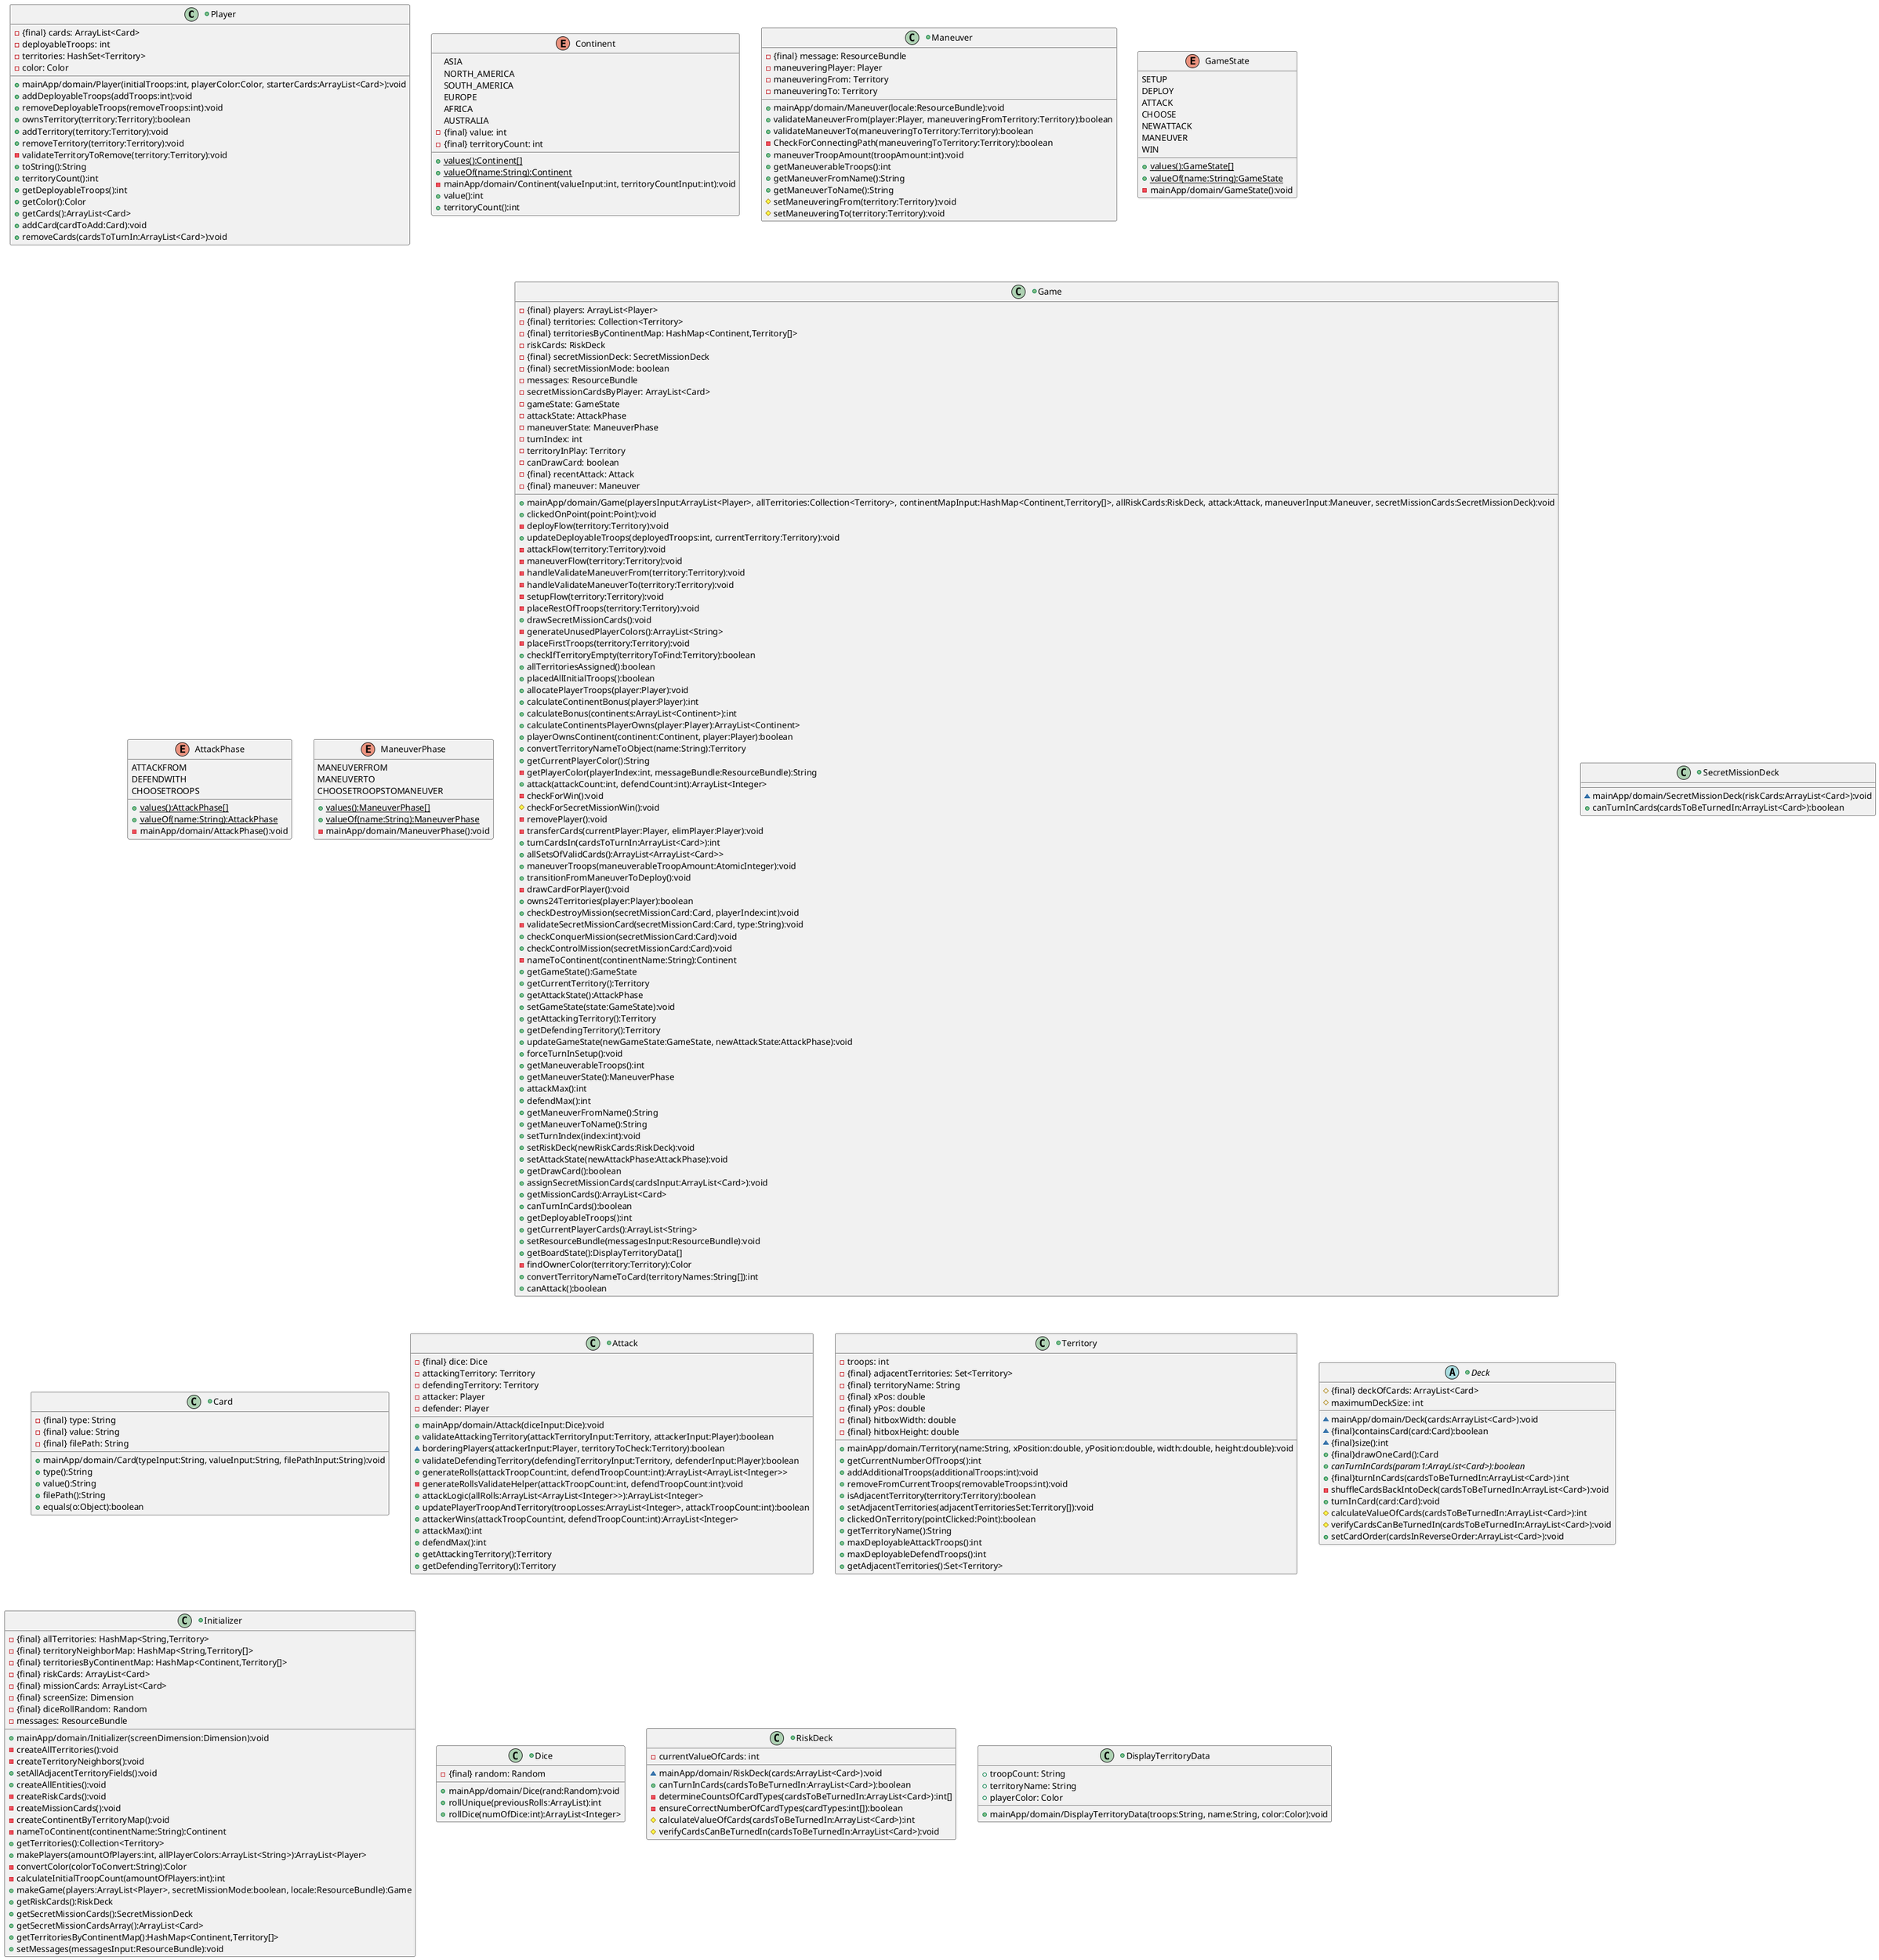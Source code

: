 @startuml
+class Player{
	-{final} cards: ArrayList<Card>
	- deployableTroops: int
	- territories: HashSet<Territory>
	- color: Color
	+mainApp/domain/Player(initialTroops:int, playerColor:Color, starterCards:ArrayList<Card>):void
	+addDeployableTroops(addTroops:int):void
	+removeDeployableTroops(removeTroops:int):void
	+ownsTerritory(territory:Territory):boolean
	+addTerritory(territory:Territory):void
	+removeTerritory(territory:Territory):void
	-validateTerritoryToRemove(territory:Territory):void
	+toString():String
	+territoryCount():int
	+getDeployableTroops():int
	+getColor():Color
	+getCards():ArrayList<Card>
	+addCard(cardToAdd:Card):void
	+removeCards(cardsToTurnIn:ArrayList<Card>):void
	}

enum Continent{
	ASIA
	NORTH_AMERICA
	SOUTH_AMERICA
	EUROPE
	AFRICA
	AUSTRALIA
	-{final} value: int
	-{final} territoryCount: int
	+{static}values():Continent[]
	+{static}valueOf(name:String):Continent
	-mainApp/domain/Continent(valueInput:int, territoryCountInput:int):void
	+value():int
	+territoryCount():int
	}

+class Maneuver{
	-{final} message: ResourceBundle
	- maneuveringPlayer: Player
	- maneuveringFrom: Territory
	- maneuveringTo: Territory
	+mainApp/domain/Maneuver(locale:ResourceBundle):void
	+validateManeuverFrom(player:Player, maneuveringFromTerritory:Territory):boolean
	+validateManeuverTo(maneuveringToTerritory:Territory):boolean
	-CheckForConnectingPath(maneuveringToTerritory:Territory):boolean
	+maneuverTroopAmount(troopAmount:int):void
	+getManeuverableTroops():int
	+getManeuverFromName():String
	+getManeuverToName():String
	#setManeuveringFrom(territory:Territory):void
	#setManeuveringTo(territory:Territory):void
	}

enum GameState{
	SETUP
	DEPLOY
	ATTACK
	CHOOSE
	NEWATTACK
	MANEUVER
	WIN
	+{static}values():GameState[]
	+{static}valueOf(name:String):GameState
	-mainApp/domain/GameState():void
	}

enum AttackPhase{
	ATTACKFROM
	DEFENDWITH
	CHOOSETROOPS
	+{static}values():AttackPhase[]
	+{static}valueOf(name:String):AttackPhase
	-mainApp/domain/AttackPhase():void
	}

enum ManeuverPhase{
	MANEUVERFROM
	MANEUVERTO
	CHOOSETROOPSTOMANEUVER
	+{static}values():ManeuverPhase[]
	+{static}valueOf(name:String):ManeuverPhase
	-mainApp/domain/ManeuverPhase():void
	}

+class Game{
	-{final} players: ArrayList<Player>
	-{final} territories: Collection<Territory>
	-{final} territoriesByContinentMap: HashMap<Continent,Territory[]>
	- riskCards: RiskDeck
	-{final} secretMissionDeck: SecretMissionDeck
	-{final} secretMissionMode: boolean
	- messages: ResourceBundle
	- secretMissionCardsByPlayer: ArrayList<Card>
	- gameState: GameState
	- attackState: AttackPhase
	- maneuverState: ManeuverPhase
	- turnIndex: int
	- territoryInPlay: Territory
	- canDrawCard: boolean
	-{final} recentAttack: Attack
	-{final} maneuver: Maneuver
	+mainApp/domain/Game(playersInput:ArrayList<Player>, allTerritories:Collection<Territory>, continentMapInput:HashMap<Continent,Territory[]>, allRiskCards:RiskDeck, attack:Attack, maneuverInput:Maneuver, secretMissionCards:SecretMissionDeck):void
	+clickedOnPoint(point:Point):void
	-deployFlow(territory:Territory):void
	+updateDeployableTroops(deployedTroops:int, currentTerritory:Territory):void
	-attackFlow(territory:Territory):void
	-maneuverFlow(territory:Territory):void
	-handleValidateManeuverFrom(territory:Territory):void
	-handleValidateManeuverTo(territory:Territory):void
	-setupFlow(territory:Territory):void
	-placeRestOfTroops(territory:Territory):void
	+drawSecretMissionCards():void
	-generateUnusedPlayerColors():ArrayList<String>
	-placeFirstTroops(territory:Territory):void
	+checkIfTerritoryEmpty(territoryToFind:Territory):boolean
	+allTerritoriesAssigned():boolean
	+placedAllInitialTroops():boolean
	+allocatePlayerTroops(player:Player):void
	+calculateContinentBonus(player:Player):int
	+calculateBonus(continents:ArrayList<Continent>):int
	+calculateContinentsPlayerOwns(player:Player):ArrayList<Continent>
	+playerOwnsContinent(continent:Continent, player:Player):boolean
	+convertTerritoryNameToObject(name:String):Territory
	+getCurrentPlayerColor():String
	-getPlayerColor(playerIndex:int, messageBundle:ResourceBundle):String
	+attack(attackCount:int, defendCount:int):ArrayList<Integer>
	-checkForWin():void
	#checkForSecretMissionWin():void
	-removePlayer():void
	-transferCards(currentPlayer:Player, elimPlayer:Player):void
	+turnCardsIn(cardsToTurnIn:ArrayList<Card>):int
	+allSetsOfValidCards():ArrayList<ArrayList<Card>>
	+maneuverTroops(maneuverableTroopAmount:AtomicInteger):void
	+transitionFromManeuverToDeploy():void
	-drawCardForPlayer():void
	+owns24Territories(player:Player):boolean
	+checkDestroyMission(secretMissionCard:Card, playerIndex:int):void
	-validateSecretMissionCard(secretMissionCard:Card, type:String):void
	+checkConquerMission(secretMissionCard:Card):void
	+checkControlMission(secretMissionCard:Card):void
	-nameToContinent(continentName:String):Continent
	+getGameState():GameState
	+getCurrentTerritory():Territory
	+getAttackState():AttackPhase
	+setGameState(state:GameState):void
	+getAttackingTerritory():Territory
	+getDefendingTerritory():Territory
	+updateGameState(newGameState:GameState, newAttackState:AttackPhase):void
	+forceTurnInSetup():void
	+getManeuverableTroops():int
	+getManeuverState():ManeuverPhase
	+attackMax():int
	+defendMax():int
	+getManeuverFromName():String
	+getManeuverToName():String
	+setTurnIndex(index:int):void
	+setRiskDeck(newRiskCards:RiskDeck):void
	+setAttackState(newAttackPhase:AttackPhase):void
	+getDrawCard():boolean
	+assignSecretMissionCards(cardsInput:ArrayList<Card>):void
	+getMissionCards():ArrayList<Card>
	+canTurnInCards():boolean
	+getDeployableTroops():int
	+getCurrentPlayerCards():ArrayList<String>
	+setResourceBundle(messagesInput:ResourceBundle):void
	+getBoardState():DisplayTerritoryData[]
	-findOwnerColor(territory:Territory):Color
	+convertTerritoryNameToCard(territoryNames:String[]):int
	+canAttack():boolean
	}

+class SecretMissionDeck{
	~mainApp/domain/SecretMissionDeck(riskCards:ArrayList<Card>):void
	+canTurnInCards(cardsToBeTurnedIn:ArrayList<Card>):boolean
	}

+class Card{
	-{final} type: String
	-{final} value: String
	-{final} filePath: String
	+mainApp/domain/Card(typeInput:String, valueInput:String, filePathInput:String):void
	+type():String
	+value():String
	+filePath():String
	+equals(o:Object):boolean
	}

+class Attack{
	-{final} dice: Dice
	- attackingTerritory: Territory
	- defendingTerritory: Territory
	- attacker: Player
	- defender: Player
	+mainApp/domain/Attack(diceInput:Dice):void
	+validateAttackingTerritory(attackTerritoryInput:Territory, attackerInput:Player):boolean
	~borderingPlayers(attackerInput:Player, territoryToCheck:Territory):boolean
	+validateDefendingTerritory(defendingTerritoryInput:Territory, defenderInput:Player):boolean
	+generateRolls(attackTroopCount:int, defendTroopCount:int):ArrayList<ArrayList<Integer>>
	-generateRollsValidateHelper(attackTroopCount:int, defendTroopCount:int):void
	+attackLogic(allRolls:ArrayList<ArrayList<Integer>>):ArrayList<Integer>
	+updatePlayerTroopAndTerritory(troopLosses:ArrayList<Integer>, attackTroopCount:int):boolean
	+attackerWins(attackTroopCount:int, defendTroopCount:int):ArrayList<Integer>
	+attackMax():int
	+defendMax():int
	+getAttackingTerritory():Territory
	+getDefendingTerritory():Territory
	}

+class Territory{
	- troops: int
	-{final} adjacentTerritories: Set<Territory>
	-{final} territoryName: String
	-{final} xPos: double
	-{final} yPos: double
	-{final} hitboxWidth: double
	-{final} hitboxHeight: double
	+mainApp/domain/Territory(name:String, xPosition:double, yPosition:double, width:double, height:double):void
	+getCurrentNumberOfTroops():int
	+addAdditionalTroops(additionalTroops:int):void
	+removeFromCurrentTroops(removableTroops:int):void
	+isAdjacentTerritory(territory:Territory):boolean
	+setAdjacentTerritories(adjacentTerritoriesSet:Territory[]):void
	+clickedOnTerritory(pointClicked:Point):boolean
	+getTerritoryName():String
	+maxDeployableAttackTroops():int
	+maxDeployableDefendTroops():int
	+getAdjacentTerritories():Set<Territory>
	}

+abstract class Deck{
	#{final} deckOfCards: ArrayList<Card>
	# maximumDeckSize: int
	~mainApp/domain/Deck(cards:ArrayList<Card>):void
	~{final}containsCard(card:Card):boolean
	~{final}size():int
	+{final}drawOneCard():Card
	+{abstract}canTurnInCards(param1:ArrayList<Card>):boolean
	+{final}turnInCards(cardsToBeTurnedIn:ArrayList<Card>):int
	-shuffleCardsBackIntoDeck(cardsToBeTurnedIn:ArrayList<Card>):void
	+turnInCard(card:Card):void
	#calculateValueOfCards(cardsToBeTurnedIn:ArrayList<Card>):int
	#verifyCardsCanBeTurnedIn(cardsToBeTurnedIn:ArrayList<Card>):void
	+setCardOrder(cardsInReverseOrder:ArrayList<Card>):void
	}

+class Initializer{
	-{final} allTerritories: HashMap<String,Territory>
	-{final} territoryNeighborMap: HashMap<String,Territory[]>
	-{final} territoriesByContinentMap: HashMap<Continent,Territory[]>
	-{final} riskCards: ArrayList<Card>
	-{final} missionCards: ArrayList<Card>
	-{final} screenSize: Dimension
	-{final} diceRollRandom: Random
	- messages: ResourceBundle
	+mainApp/domain/Initializer(screenDimension:Dimension):void
	-createAllTerritories():void
	-createTerritoryNeighbors():void
	+setAllAdjacentTerritoryFields():void
	+createAllEntities():void
	-createRiskCards():void
	-createMissionCards():void
	-createContinentByTerritoryMap():void
	-nameToContinent(continentName:String):Continent
	+getTerritories():Collection<Territory>
	+makePlayers(amountOfPlayers:int, allPlayerColors:ArrayList<String>):ArrayList<Player>
	-convertColor(colorToConvert:String):Color
	-calculateInitialTroopCount(amountOfPlayers:int):int
	+makeGame(players:ArrayList<Player>, secretMissionMode:boolean, locale:ResourceBundle):Game
	+getRiskCards():RiskDeck
	+getSecretMissionCards():SecretMissionDeck
	+getSecretMissionCardsArray():ArrayList<Card>
	+getTerritoriesByContinentMap():HashMap<Continent,Territory[]>
	+setMessages(messagesInput:ResourceBundle):void
	}

+class Dice{
	-{final} random: Random
	+mainApp/domain/Dice(rand:Random):void
	+rollUnique(previousRolls:ArrayList):int
	+rollDice(numOfDice:int):ArrayList<Integer>
	}

+class RiskDeck{
	- currentValueOfCards: int
	~mainApp/domain/RiskDeck(cards:ArrayList<Card>):void
	+canTurnInCards(cardsToBeTurnedIn:ArrayList<Card>):boolean
	-determineCountsOfCardTypes(cardsToBeTurnedIn:ArrayList<Card>):int[]
	-ensureCorrectNumberOfCardTypes(cardTypes:int[]):boolean
	#calculateValueOfCards(cardsToBeTurnedIn:ArrayList<Card>):int
	#verifyCardsCanBeTurnedIn(cardsToBeTurnedIn:ArrayList<Card>):void
	}

+class DisplayTerritoryData{
	+ troopCount: String
	+ territoryName: String
	+ playerColor: Color
	+mainApp/domain/DisplayTerritoryData(troops:String, name:String, color:Color):void
	}

@enduml